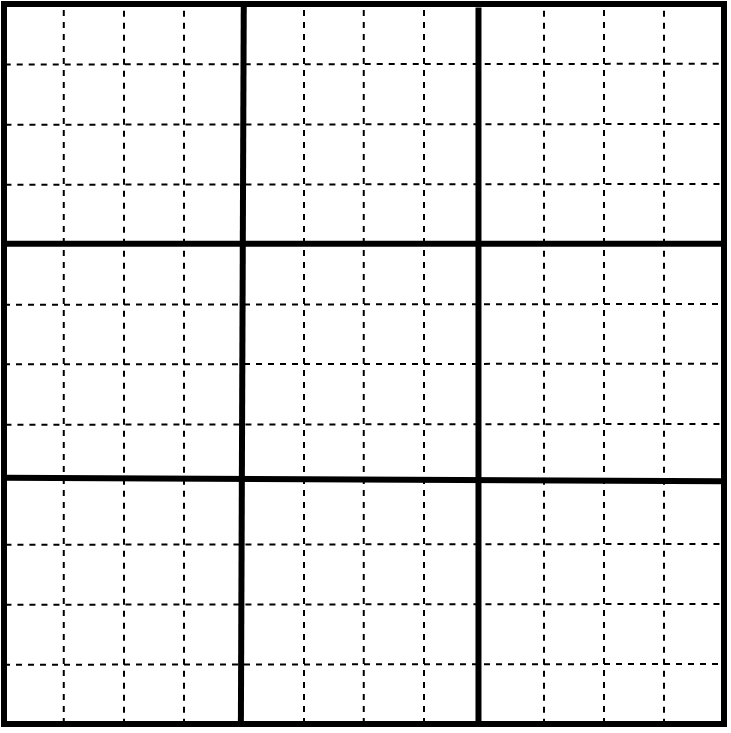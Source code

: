 <mxfile version="12.9.10" type="device"><diagram id="0SmZ99HsQZZKhCIPhYFu" name="Page-1"><mxGraphModel dx="1645" dy="1625" grid="1" gridSize="10" guides="1" tooltips="1" connect="1" arrows="1" fold="1" page="1" pageScale="1" pageWidth="827" pageHeight="1169" math="0" shadow="0"><root><mxCell id="0"/><mxCell id="1" parent="0"/><mxCell id="wSsFKn7WONcu4Niu8Rpm-1" value="" style="whiteSpace=wrap;html=1;aspect=fixed;strokeWidth=3;" vertex="1" parent="1"><mxGeometry width="360" height="360" as="geometry"/></mxCell><mxCell id="wSsFKn7WONcu4Niu8Rpm-2" value="" style="endArrow=none;html=1;entryX=1;entryY=0.333;entryDx=0;entryDy=0;entryPerimeter=0;exitX=0;exitY=0.333;exitDx=0;exitDy=0;exitPerimeter=0;strokeWidth=3;" edge="1" parent="1" source="wSsFKn7WONcu4Niu8Rpm-1" target="wSsFKn7WONcu4Niu8Rpm-1"><mxGeometry width="50" height="50" relative="1" as="geometry"><mxPoint x="240" y="260" as="sourcePoint"/><mxPoint x="290" y="210" as="targetPoint"/></mxGeometry></mxCell><mxCell id="wSsFKn7WONcu4Niu8Rpm-3" value="" style="endArrow=none;html=1;exitX=0.001;exitY=0.658;exitDx=0;exitDy=0;exitPerimeter=0;entryX=0.998;entryY=0.663;entryDx=0;entryDy=0;entryPerimeter=0;strokeWidth=3;" edge="1" parent="1" source="wSsFKn7WONcu4Niu8Rpm-1" target="wSsFKn7WONcu4Niu8Rpm-1"><mxGeometry width="50" height="50" relative="1" as="geometry"><mxPoint x="240" y="260" as="sourcePoint"/><mxPoint x="290" y="210" as="targetPoint"/></mxGeometry></mxCell><mxCell id="wSsFKn7WONcu4Niu8Rpm-4" value="" style="endArrow=none;html=1;entryX=0.333;entryY=0;entryDx=0;entryDy=0;entryPerimeter=0;exitX=0.329;exitY=1.002;exitDx=0;exitDy=0;exitPerimeter=0;strokeWidth=3;" edge="1" parent="1" source="wSsFKn7WONcu4Niu8Rpm-1" target="wSsFKn7WONcu4Niu8Rpm-1"><mxGeometry width="50" height="50" relative="1" as="geometry"><mxPoint x="240" y="260" as="sourcePoint"/><mxPoint x="290" y="210" as="targetPoint"/></mxGeometry></mxCell><mxCell id="wSsFKn7WONcu4Niu8Rpm-5" value="" style="endArrow=none;html=1;entryX=0.659;entryY=0.005;entryDx=0;entryDy=0;entryPerimeter=0;exitX=0.659;exitY=0.999;exitDx=0;exitDy=0;exitPerimeter=0;strokeWidth=3;" edge="1" parent="1" source="wSsFKn7WONcu4Niu8Rpm-1" target="wSsFKn7WONcu4Niu8Rpm-1"><mxGeometry width="50" height="50" relative="1" as="geometry"><mxPoint x="108.7" y="310.6" as="sourcePoint"/><mxPoint x="109.9" y="10" as="targetPoint"/></mxGeometry></mxCell><mxCell id="wSsFKn7WONcu4Niu8Rpm-6" value="" style="endArrow=none;dashed=1;html=1;exitX=0.083;exitY=1;exitDx=0;exitDy=0;exitPerimeter=0;entryX=0.083;entryY=-0.001;entryDx=0;entryDy=0;entryPerimeter=0;" edge="1" parent="1" source="wSsFKn7WONcu4Niu8Rpm-1" target="wSsFKn7WONcu4Niu8Rpm-1"><mxGeometry width="50" height="50" relative="1" as="geometry"><mxPoint x="30" y="359" as="sourcePoint"/><mxPoint x="190" y="160" as="targetPoint"/></mxGeometry></mxCell><mxCell id="wSsFKn7WONcu4Niu8Rpm-7" value="" style="endArrow=none;dashed=1;html=1;exitX=0.083;exitY=1;exitDx=0;exitDy=0;exitPerimeter=0;entryX=0.083;entryY=-0.001;entryDx=0;entryDy=0;entryPerimeter=0;" edge="1" parent="1"><mxGeometry width="50" height="50" relative="1" as="geometry"><mxPoint x="60" y="360.36" as="sourcePoint"/><mxPoint x="60" y="-1.421e-14" as="targetPoint"/></mxGeometry></mxCell><mxCell id="wSsFKn7WONcu4Niu8Rpm-8" value="" style="endArrow=none;dashed=1;html=1;exitX=0.083;exitY=1;exitDx=0;exitDy=0;exitPerimeter=0;entryX=0.083;entryY=-0.001;entryDx=0;entryDy=0;entryPerimeter=0;" edge="1" parent="1"><mxGeometry width="50" height="50" relative="1" as="geometry"><mxPoint x="90" y="360.36" as="sourcePoint"/><mxPoint x="90" as="targetPoint"/></mxGeometry></mxCell><mxCell id="wSsFKn7WONcu4Niu8Rpm-9" value="" style="endArrow=none;dashed=1;html=1;exitX=0.083;exitY=1;exitDx=0;exitDy=0;exitPerimeter=0;entryX=0.083;entryY=-0.001;entryDx=0;entryDy=0;entryPerimeter=0;" edge="1" parent="1"><mxGeometry width="50" height="50" relative="1" as="geometry"><mxPoint x="150" y="360" as="sourcePoint"/><mxPoint x="150" y="-0.36" as="targetPoint"/></mxGeometry></mxCell><mxCell id="wSsFKn7WONcu4Niu8Rpm-10" value="" style="endArrow=none;dashed=1;html=1;exitX=0.083;exitY=1;exitDx=0;exitDy=0;exitPerimeter=0;entryX=0.083;entryY=-0.001;entryDx=0;entryDy=0;entryPerimeter=0;" edge="1" parent="1"><mxGeometry width="50" height="50" relative="1" as="geometry"><mxPoint x="179.88" y="360" as="sourcePoint"/><mxPoint x="179.88" y="-0.36" as="targetPoint"/></mxGeometry></mxCell><mxCell id="wSsFKn7WONcu4Niu8Rpm-11" value="" style="endArrow=none;dashed=1;html=1;exitX=0.083;exitY=1;exitDx=0;exitDy=0;exitPerimeter=0;entryX=0.083;entryY=-0.001;entryDx=0;entryDy=0;entryPerimeter=0;" edge="1" parent="1"><mxGeometry width="50" height="50" relative="1" as="geometry"><mxPoint x="210" y="360" as="sourcePoint"/><mxPoint x="210" y="-0.36" as="targetPoint"/></mxGeometry></mxCell><mxCell id="wSsFKn7WONcu4Niu8Rpm-12" value="" style="endArrow=none;dashed=1;html=1;exitX=0.083;exitY=1;exitDx=0;exitDy=0;exitPerimeter=0;entryX=0.083;entryY=-0.001;entryDx=0;entryDy=0;entryPerimeter=0;" edge="1" parent="1"><mxGeometry width="50" height="50" relative="1" as="geometry"><mxPoint x="270" y="360.36" as="sourcePoint"/><mxPoint x="270" as="targetPoint"/></mxGeometry></mxCell><mxCell id="wSsFKn7WONcu4Niu8Rpm-13" value="" style="endArrow=none;dashed=1;html=1;exitX=0.083;exitY=1;exitDx=0;exitDy=0;exitPerimeter=0;entryX=0.083;entryY=-0.001;entryDx=0;entryDy=0;entryPerimeter=0;" edge="1" parent="1"><mxGeometry width="50" height="50" relative="1" as="geometry"><mxPoint x="300" y="360" as="sourcePoint"/><mxPoint x="300" y="-0.36" as="targetPoint"/></mxGeometry></mxCell><mxCell id="wSsFKn7WONcu4Niu8Rpm-14" value="" style="endArrow=none;dashed=1;html=1;exitX=0.083;exitY=1;exitDx=0;exitDy=0;exitPerimeter=0;entryX=0.083;entryY=-0.001;entryDx=0;entryDy=0;entryPerimeter=0;" edge="1" parent="1"><mxGeometry width="50" height="50" relative="1" as="geometry"><mxPoint x="330" y="360.36" as="sourcePoint"/><mxPoint x="330" as="targetPoint"/></mxGeometry></mxCell><mxCell id="wSsFKn7WONcu4Niu8Rpm-15" value="" style="endArrow=none;dashed=1;html=1;exitX=0.001;exitY=0.084;exitDx=0;exitDy=0;exitPerimeter=0;entryX=0.999;entryY=0.083;entryDx=0;entryDy=0;entryPerimeter=0;" edge="1" parent="1" source="wSsFKn7WONcu4Niu8Rpm-1" target="wSsFKn7WONcu4Niu8Rpm-1"><mxGeometry width="50" height="50" relative="1" as="geometry"><mxPoint x="250" y="200" as="sourcePoint"/><mxPoint x="300" y="150" as="targetPoint"/></mxGeometry></mxCell><mxCell id="wSsFKn7WONcu4Niu8Rpm-16" value="" style="endArrow=none;dashed=1;html=1;exitX=0.001;exitY=0.084;exitDx=0;exitDy=0;exitPerimeter=0;entryX=0.999;entryY=0.083;entryDx=0;entryDy=0;entryPerimeter=0;" edge="1" parent="1"><mxGeometry width="50" height="50" relative="1" as="geometry"><mxPoint x="0.72" y="60.36" as="sourcePoint"/><mxPoint x="360" y="60" as="targetPoint"/></mxGeometry></mxCell><mxCell id="wSsFKn7WONcu4Niu8Rpm-17" value="" style="endArrow=none;dashed=1;html=1;exitX=0.001;exitY=0.084;exitDx=0;exitDy=0;exitPerimeter=0;entryX=0.999;entryY=0.083;entryDx=0;entryDy=0;entryPerimeter=0;" edge="1" parent="1"><mxGeometry width="50" height="50" relative="1" as="geometry"><mxPoint x="0.72" y="90.36" as="sourcePoint"/><mxPoint x="360" y="90" as="targetPoint"/></mxGeometry></mxCell><mxCell id="wSsFKn7WONcu4Niu8Rpm-18" value="" style="endArrow=none;dashed=1;html=1;exitX=0.001;exitY=0.084;exitDx=0;exitDy=0;exitPerimeter=0;entryX=0.999;entryY=0.083;entryDx=0;entryDy=0;entryPerimeter=0;" edge="1" parent="1"><mxGeometry width="50" height="50" relative="1" as="geometry"><mxPoint x="2.665e-14" y="150.36" as="sourcePoint"/><mxPoint x="359.28" y="150.0" as="targetPoint"/></mxGeometry></mxCell><mxCell id="wSsFKn7WONcu4Niu8Rpm-19" value="" style="endArrow=none;dashed=1;html=1;exitX=0.001;exitY=0.084;exitDx=0;exitDy=0;exitPerimeter=0;entryX=0.999;entryY=0.083;entryDx=0;entryDy=0;entryPerimeter=0;" edge="1" parent="1"><mxGeometry width="50" height="50" relative="1" as="geometry"><mxPoint x="2.842e-14" y="180.18" as="sourcePoint"/><mxPoint x="359.28" y="179.82" as="targetPoint"/></mxGeometry></mxCell><mxCell id="wSsFKn7WONcu4Niu8Rpm-20" value="" style="endArrow=none;dashed=1;html=1;exitX=0.001;exitY=0.084;exitDx=0;exitDy=0;exitPerimeter=0;entryX=0.999;entryY=0.083;entryDx=0;entryDy=0;entryPerimeter=0;" edge="1" parent="1"><mxGeometry width="50" height="50" relative="1" as="geometry"><mxPoint x="0.72" y="210.36" as="sourcePoint"/><mxPoint x="360" y="210.0" as="targetPoint"/></mxGeometry></mxCell><mxCell id="wSsFKn7WONcu4Niu8Rpm-21" value="" style="endArrow=none;dashed=1;html=1;exitX=0.001;exitY=0.084;exitDx=0;exitDy=0;exitPerimeter=0;entryX=0.999;entryY=0.083;entryDx=0;entryDy=0;entryPerimeter=0;" edge="1" parent="1"><mxGeometry width="50" height="50" relative="1" as="geometry"><mxPoint x="0.72" y="270.36" as="sourcePoint"/><mxPoint x="360" y="270.0" as="targetPoint"/></mxGeometry></mxCell><mxCell id="wSsFKn7WONcu4Niu8Rpm-22" value="" style="endArrow=none;dashed=1;html=1;exitX=0.001;exitY=0.084;exitDx=0;exitDy=0;exitPerimeter=0;entryX=0.999;entryY=0.083;entryDx=0;entryDy=0;entryPerimeter=0;" edge="1" parent="1"><mxGeometry width="50" height="50" relative="1" as="geometry"><mxPoint x="0.72" y="300.36" as="sourcePoint"/><mxPoint x="360" y="300.0" as="targetPoint"/></mxGeometry></mxCell><mxCell id="wSsFKn7WONcu4Niu8Rpm-23" value="" style="endArrow=none;dashed=1;html=1;exitX=0.001;exitY=0.084;exitDx=0;exitDy=0;exitPerimeter=0;entryX=0.999;entryY=0.083;entryDx=0;entryDy=0;entryPerimeter=0;" edge="1" parent="1"><mxGeometry width="50" height="50" relative="1" as="geometry"><mxPoint y="330.36" as="sourcePoint"/><mxPoint x="359.28" y="330.0" as="targetPoint"/></mxGeometry></mxCell></root></mxGraphModel></diagram></mxfile>